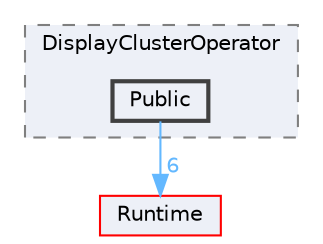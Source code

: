 digraph "Public"
{
 // INTERACTIVE_SVG=YES
 // LATEX_PDF_SIZE
  bgcolor="transparent";
  edge [fontname=Helvetica,fontsize=10,labelfontname=Helvetica,labelfontsize=10];
  node [fontname=Helvetica,fontsize=10,shape=box,height=0.2,width=0.4];
  compound=true
  subgraph clusterdir_9753a73851a5d2fd93e18d20ccf0d9fd {
    graph [ bgcolor="#edf0f7", pencolor="grey50", label="DisplayClusterOperator", fontname=Helvetica,fontsize=10 style="filled,dashed", URL="dir_9753a73851a5d2fd93e18d20ccf0d9fd.html",tooltip=""]
  dir_b60e24cd081cc053a560315c32268d35 [label="Public", fillcolor="#edf0f7", color="grey25", style="filled,bold", URL="dir_b60e24cd081cc053a560315c32268d35.html",tooltip=""];
  }
  dir_7536b172fbd480bfd146a1b1acd6856b [label="Runtime", fillcolor="#edf0f7", color="red", style="filled", URL="dir_7536b172fbd480bfd146a1b1acd6856b.html",tooltip=""];
  dir_b60e24cd081cc053a560315c32268d35->dir_7536b172fbd480bfd146a1b1acd6856b [headlabel="6", labeldistance=1.5 headhref="dir_000893_000984.html" href="dir_000893_000984.html" color="steelblue1" fontcolor="steelblue1"];
}
